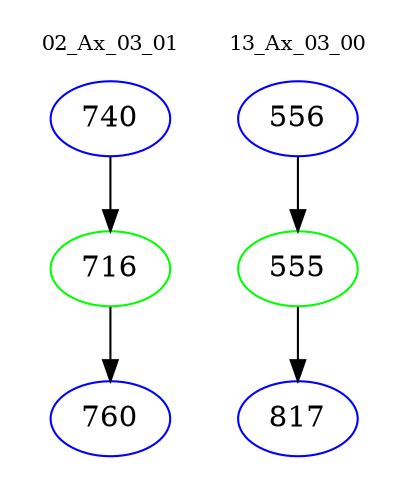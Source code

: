 digraph{
subgraph cluster_0 {
color = white
label = "02_Ax_03_01";
fontsize=10;
T0_740 [label="740", color="blue"]
T0_740 -> T0_716 [color="black"]
T0_716 [label="716", color="green"]
T0_716 -> T0_760 [color="black"]
T0_760 [label="760", color="blue"]
}
subgraph cluster_1 {
color = white
label = "13_Ax_03_00";
fontsize=10;
T1_556 [label="556", color="blue"]
T1_556 -> T1_555 [color="black"]
T1_555 [label="555", color="green"]
T1_555 -> T1_817 [color="black"]
T1_817 [label="817", color="blue"]
}
}
